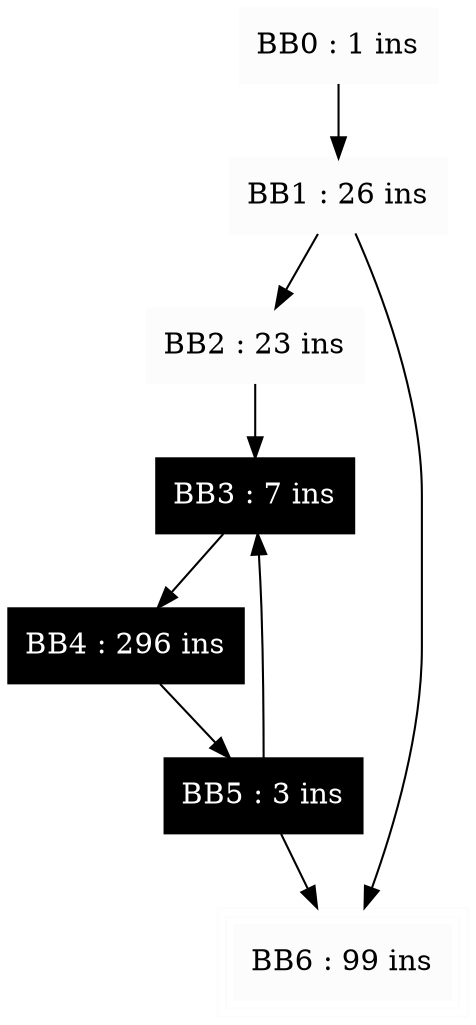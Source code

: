 digraph _Z9mysgemmNTPKfiS0_iPfiiff {
	BB0 [style=filled,fontcolor=gray0,shape=box,peripheries=1,color=gray99,label="BB0 : 1 ins"];
	BB1 [style=filled,fontcolor=gray0,shape=box,peripheries=1,color=gray99,label="BB1 : 26 ins"];
	BB2 [style=filled,fontcolor=gray0,shape=box,peripheries=1,color=gray99,label="BB2 : 23 ins"];
	BB3 [style=filled,fontcolor=gray100,shape=box,peripheries=1,color=gray0,label="BB3 : 7 ins"];
	BB4 [style=filled,fontcolor=gray100,shape=box,peripheries=1,color=gray0,label="BB4 : 296 ins"];
	BB5 [style=filled,fontcolor=gray100,shape=box,peripheries=1,color=gray0,label="BB5 : 3 ins"];
	BB6 [style=filled,fontcolor=gray0,shape=box,peripheries=3,color=gray99,label="BB6 : 99 ins"];
	BB0 -> BB1;
	BB1 -> BB6;
	BB1 -> BB2;
	BB2 -> BB3;
	BB3 -> BB4;
	BB4 -> BB5;
	BB5 -> BB3;
	BB5 -> BB6;
}
